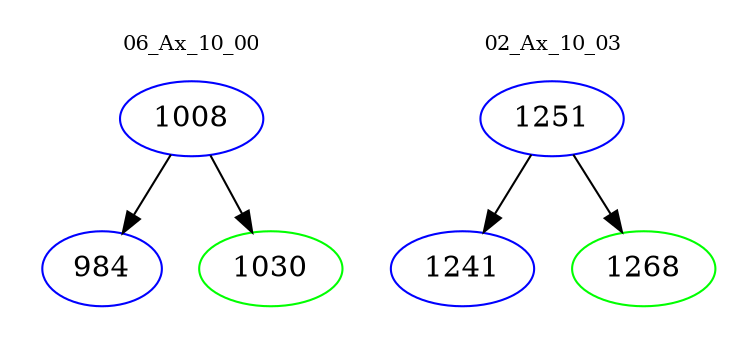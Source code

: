 digraph{
subgraph cluster_0 {
color = white
label = "06_Ax_10_00";
fontsize=10;
T0_1008 [label="1008", color="blue"]
T0_1008 -> T0_984 [color="black"]
T0_984 [label="984", color="blue"]
T0_1008 -> T0_1030 [color="black"]
T0_1030 [label="1030", color="green"]
}
subgraph cluster_1 {
color = white
label = "02_Ax_10_03";
fontsize=10;
T1_1251 [label="1251", color="blue"]
T1_1251 -> T1_1241 [color="black"]
T1_1241 [label="1241", color="blue"]
T1_1251 -> T1_1268 [color="black"]
T1_1268 [label="1268", color="green"]
}
}
